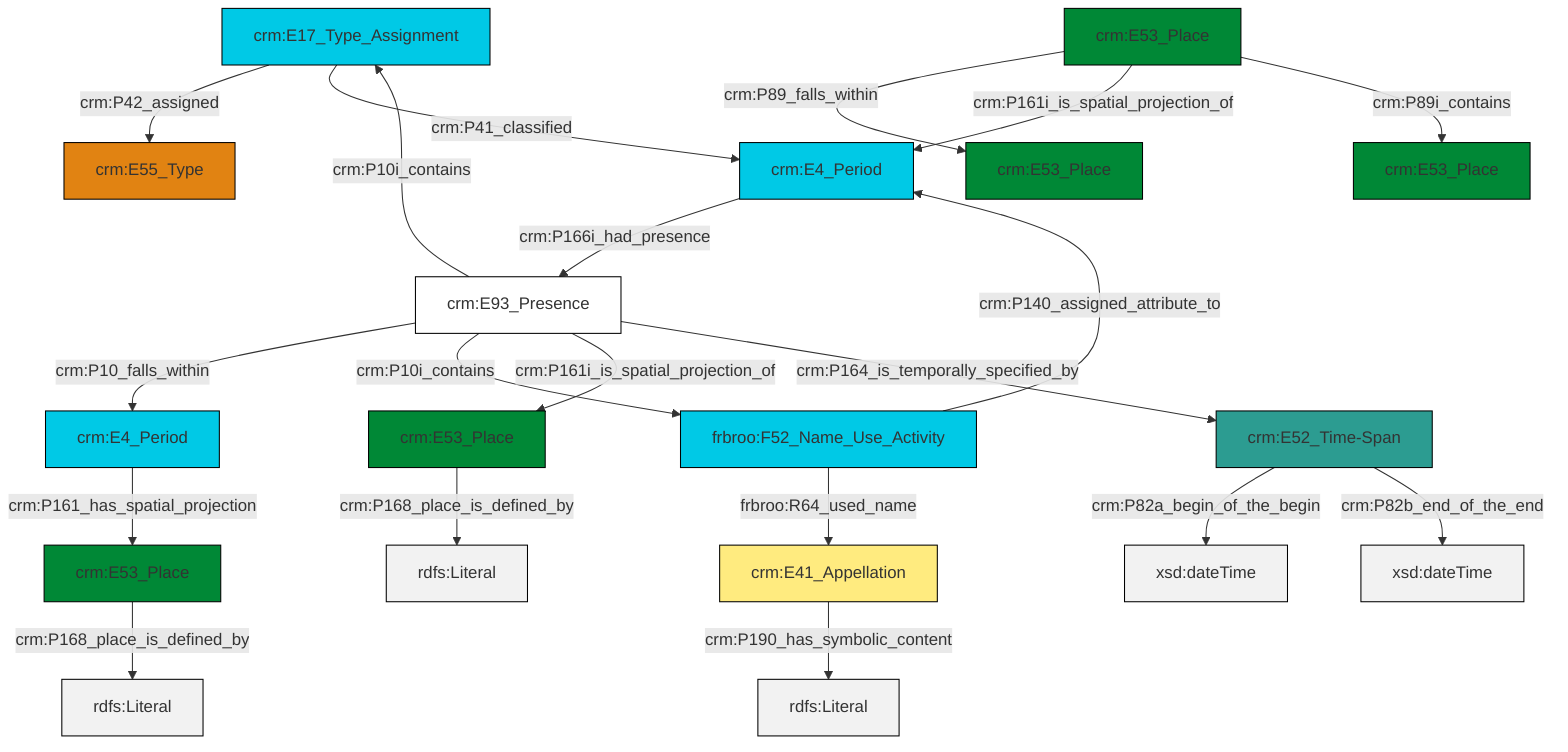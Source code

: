 graph TD
classDef Literal fill:#f2f2f2,stroke:#000000;
classDef CRM_Entity fill:#FFFFFF,stroke:#000000;
classDef Temporal_Entity fill:#00C9E6, stroke:#000000;
classDef Type fill:#E18312, stroke:#000000;
classDef Time-Span fill:#2C9C91, stroke:#000000;
classDef Appellation fill:#FFEB7F, stroke:#000000;
classDef Place fill:#008836, stroke:#000000;
classDef Persistent_Item fill:#B266B2, stroke:#000000;
classDef Conceptual_Object fill:#FFD700, stroke:#000000;
classDef Physical_Thing fill:#D2B48C, stroke:#000000;
classDef Actor fill:#f58aad, stroke:#000000;
classDef PC_Classes fill:#4ce600, stroke:#000000;
classDef Multi fill:#cccccc,stroke:#000000;

2["frbroo:F52_Name_Use_Activity"]:::Temporal_Entity -->|frbroo:R64_used_name| 3["crm:E41_Appellation"]:::Appellation
4["crm:E52_Time-Span"]:::Time-Span -->|crm:P82a_begin_of_the_begin| 5[xsd:dateTime]:::Literal
0["crm:E17_Type_Assignment"]:::Temporal_Entity -->|crm:P42_assigned| 6["crm:E55_Type"]:::Type
2["frbroo:F52_Name_Use_Activity"]:::Temporal_Entity -->|crm:P140_assigned_attribute_to| 7["crm:E4_Period"]:::Temporal_Entity
8["crm:E53_Place"]:::Place -->|crm:P89_falls_within| 9["crm:E53_Place"]:::Place
10["crm:E93_Presence"]:::CRM_Entity -->|crm:P10_falls_within| 11["crm:E4_Period"]:::Temporal_Entity
10["crm:E93_Presence"]:::CRM_Entity -->|crm:P10i_contains| 0["crm:E17_Type_Assignment"]:::Temporal_Entity
12["crm:E53_Place"]:::Place -->|crm:P168_place_is_defined_by| 13[rdfs:Literal]:::Literal
3["crm:E41_Appellation"]:::Appellation -->|crm:P190_has_symbolic_content| 15[rdfs:Literal]:::Literal
4["crm:E52_Time-Span"]:::Time-Span -->|crm:P82b_end_of_the_end| 16[xsd:dateTime]:::Literal
8["crm:E53_Place"]:::Place -->|crm:P161i_is_spatial_projection_of| 7["crm:E4_Period"]:::Temporal_Entity
7["crm:E4_Period"]:::Temporal_Entity -->|crm:P166i_had_presence| 10["crm:E93_Presence"]:::CRM_Entity
24["crm:E53_Place"]:::Place -->|crm:P168_place_is_defined_by| 27[rdfs:Literal]:::Literal
11["crm:E4_Period"]:::Temporal_Entity -->|crm:P161_has_spatial_projection| 24["crm:E53_Place"]:::Place
10["crm:E93_Presence"]:::CRM_Entity -->|crm:P10i_contains| 2["frbroo:F52_Name_Use_Activity"]:::Temporal_Entity
10["crm:E93_Presence"]:::CRM_Entity -->|crm:P161i_is_spatial_projection_of| 12["crm:E53_Place"]:::Place
0["crm:E17_Type_Assignment"]:::Temporal_Entity -->|crm:P41_classified| 7["crm:E4_Period"]:::Temporal_Entity
10["crm:E93_Presence"]:::CRM_Entity -->|crm:P164_is_temporally_specified_by| 4["crm:E52_Time-Span"]:::Time-Span
8["crm:E53_Place"]:::Place -->|crm:P89i_contains| 22["crm:E53_Place"]:::Place